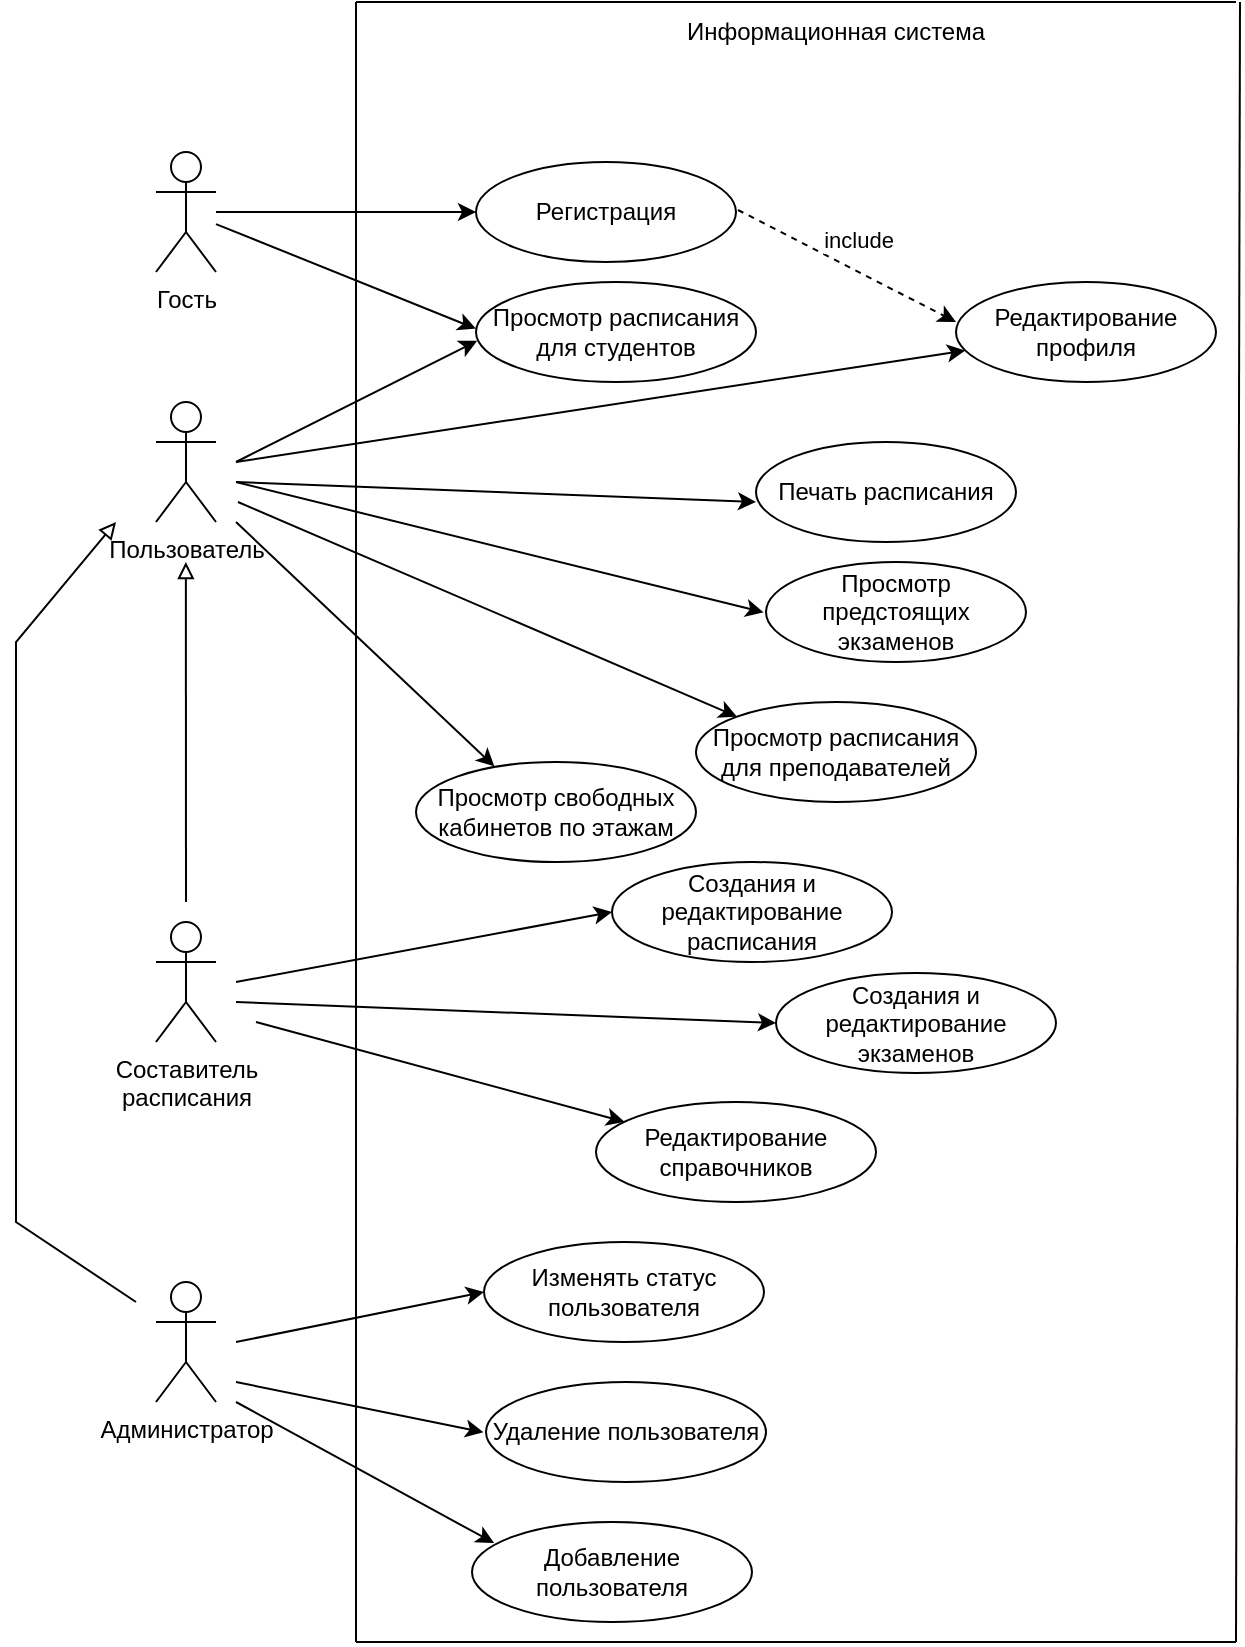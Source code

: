 <mxfile version="21.2.1" type="device">
  <diagram name="Страница 1" id="lszMw4IMi2-HAJDfdfZ7">
    <mxGraphModel dx="-459" dy="1805" grid="1" gridSize="10" guides="1" tooltips="1" connect="1" arrows="1" fold="1" page="1" pageScale="1" pageWidth="827" pageHeight="1169" math="0" shadow="0">
      <root>
        <mxCell id="0" />
        <mxCell id="1" parent="0" />
        <mxCell id="Vuedsg6ZILHKNDMDuiHz-1" value="Пользователь" style="shape=umlActor;verticalLabelPosition=bottom;verticalAlign=top;html=1;outlineConnect=0;strokeWidth=1;" parent="1" vertex="1">
          <mxGeometry x="1770" y="-870" width="30" height="60" as="geometry" />
        </mxCell>
        <mxCell id="-RtSNlsoVCivCNEhKEyF-11" value="Гость" style="shape=umlActor;verticalLabelPosition=bottom;verticalAlign=top;html=1;outlineConnect=0;strokeWidth=1;" parent="1" vertex="1">
          <mxGeometry x="1770" y="-995" width="30" height="60" as="geometry" />
        </mxCell>
        <mxCell id="-RtSNlsoVCivCNEhKEyF-13" value="" style="endArrow=none;html=1;rounded=0;" parent="1" edge="1">
          <mxGeometry width="50" height="50" relative="1" as="geometry">
            <mxPoint x="1870" y="-250" as="sourcePoint" />
            <mxPoint x="1870" y="-1070" as="targetPoint" />
          </mxGeometry>
        </mxCell>
        <mxCell id="-RtSNlsoVCivCNEhKEyF-14" value="" style="endArrow=none;html=1;rounded=0;" parent="1" edge="1">
          <mxGeometry width="50" height="50" relative="1" as="geometry">
            <mxPoint x="2310" y="-250" as="sourcePoint" />
            <mxPoint x="2312" y="-1070" as="targetPoint" />
          </mxGeometry>
        </mxCell>
        <mxCell id="-RtSNlsoVCivCNEhKEyF-15" value="" style="endArrow=none;html=1;rounded=0;" parent="1" edge="1">
          <mxGeometry width="50" height="50" relative="1" as="geometry">
            <mxPoint x="2310" y="-250" as="sourcePoint" />
            <mxPoint x="1870" y="-250" as="targetPoint" />
          </mxGeometry>
        </mxCell>
        <mxCell id="-RtSNlsoVCivCNEhKEyF-16" value="" style="endArrow=none;html=1;rounded=0;" parent="1" edge="1">
          <mxGeometry width="50" height="50" relative="1" as="geometry">
            <mxPoint x="2310" y="-1070" as="sourcePoint" />
            <mxPoint x="1870" y="-1070" as="targetPoint" />
          </mxGeometry>
        </mxCell>
        <mxCell id="-RtSNlsoVCivCNEhKEyF-17" value="Регистрация" style="ellipse;whiteSpace=wrap;html=1;strokeWidth=1;" parent="1" vertex="1">
          <mxGeometry x="1930" y="-990" width="130" height="50" as="geometry" />
        </mxCell>
        <mxCell id="-RtSNlsoVCivCNEhKEyF-18" value="Информационная система" style="text;strokeColor=none;align=center;fillColor=none;html=1;verticalAlign=middle;whiteSpace=wrap;rounded=0;" parent="1" vertex="1">
          <mxGeometry x="2030" y="-1070" width="160" height="30" as="geometry" />
        </mxCell>
        <mxCell id="-RtSNlsoVCivCNEhKEyF-19" value="Составитель&lt;br style=&quot;--tw-border-spacing-x: 0; --tw-border-spacing-y: 0; --tw-translate-x: 0; --tw-translate-y: 0; --tw-rotate: 0; --tw-skew-x: 0; --tw-skew-y: 0; --tw-scale-x: 1; --tw-scale-y: 1; --tw-pan-x: ; --tw-pan-y: ; --tw-pinch-zoom: ; --tw-scroll-snap-strictness: proximity; --tw-ordinal: ; --tw-slashed-zero: ; --tw-numeric-figure: ; --tw-numeric-spacing: ; --tw-numeric-fraction: ; --tw-ring-inset: ; --tw-ring-offset-width: 0px; --tw-ring-offset-color: #fff; --tw-ring-color: rgb(59 130 246 / 0.5); --tw-ring-offset-shadow: 0 0 #0000; --tw-ring-shadow: 0 0 #0000; --tw-shadow: 0 0 #0000; --tw-shadow-colored: 0 0 #0000; --tw-blur: ; --tw-brightness: ; --tw-contrast: ; --tw-grayscale: ; --tw-hue-rotate: ; --tw-invert: ; --tw-saturate: ; --tw-sepia: ; --tw-drop-shadow: ; --tw-backdrop-blur: ; --tw-backdrop-brightness: ; --tw-backdrop-contrast: ; --tw-backdrop-grayscale: ; --tw-backdrop-hue-rotate: ; --tw-backdrop-invert: ; --tw-backdrop-opacity: ; --tw-backdrop-saturate: ; --tw-backdrop-sepia: ; border-color: var(--border-color);&quot;&gt;расписания" style="shape=umlActor;verticalLabelPosition=bottom;verticalAlign=top;html=1;outlineConnect=0;strokeWidth=1;" parent="1" vertex="1">
          <mxGeometry x="1770" y="-610" width="30" height="60" as="geometry" />
        </mxCell>
        <mxCell id="-RtSNlsoVCivCNEhKEyF-20" value="" style="endArrow=classic;html=1;rounded=0;dashed=1;exitX=1;exitY=0.6;exitDx=0;exitDy=0;exitPerimeter=0;entryX=0;entryY=0.4;entryDx=0;entryDy=0;entryPerimeter=0;" parent="1" target="-RtSNlsoVCivCNEhKEyF-21" edge="1">
          <mxGeometry width="50" height="50" relative="1" as="geometry">
            <mxPoint x="2061" y="-966" as="sourcePoint" />
            <mxPoint x="2151" y="-966" as="targetPoint" />
          </mxGeometry>
        </mxCell>
        <mxCell id="-RtSNlsoVCivCNEhKEyF-22" value="include" style="edgeLabel;html=1;align=center;verticalAlign=middle;resizable=0;points=[];" parent="-RtSNlsoVCivCNEhKEyF-20" vertex="1" connectable="0">
          <mxGeometry x="-0.163" y="-1" relative="1" as="geometry">
            <mxPoint x="14" y="-10" as="offset" />
          </mxGeometry>
        </mxCell>
        <mxCell id="-RtSNlsoVCivCNEhKEyF-21" value="Редактирование профиля" style="ellipse;whiteSpace=wrap;html=1;strokeWidth=1;" parent="1" vertex="1">
          <mxGeometry x="2170" y="-930" width="130" height="50" as="geometry" />
        </mxCell>
        <mxCell id="-RtSNlsoVCivCNEhKEyF-23" value="" style="endArrow=classic;html=1;rounded=0;entryX=0;entryY=0.5;entryDx=0;entryDy=0;" parent="1" source="-RtSNlsoVCivCNEhKEyF-11" target="-RtSNlsoVCivCNEhKEyF-17" edge="1">
          <mxGeometry width="50" height="50" relative="1" as="geometry">
            <mxPoint x="1940" y="-910" as="sourcePoint" />
            <mxPoint x="1990" y="-960" as="targetPoint" />
          </mxGeometry>
        </mxCell>
        <mxCell id="-RtSNlsoVCivCNEhKEyF-24" value="" style="endArrow=classic;html=1;rounded=0;" parent="1" target="-RtSNlsoVCivCNEhKEyF-21" edge="1">
          <mxGeometry width="50" height="50" relative="1" as="geometry">
            <mxPoint x="1810" y="-840" as="sourcePoint" />
            <mxPoint x="1940" y="-955" as="targetPoint" />
          </mxGeometry>
        </mxCell>
        <mxCell id="-RtSNlsoVCivCNEhKEyF-25" value="" style="endArrow=block;html=1;rounded=0;endFill=0;" parent="1" edge="1">
          <mxGeometry width="50" height="50" relative="1" as="geometry">
            <mxPoint x="1785" y="-620" as="sourcePoint" />
            <mxPoint x="1784.93" y="-790" as="targetPoint" />
          </mxGeometry>
        </mxCell>
        <mxCell id="-RtSNlsoVCivCNEhKEyF-28" value="Печать расписания" style="ellipse;whiteSpace=wrap;html=1;strokeWidth=1;" parent="1" vertex="1">
          <mxGeometry x="2070" y="-850" width="130" height="50" as="geometry" />
        </mxCell>
        <mxCell id="-RtSNlsoVCivCNEhKEyF-29" value="" style="endArrow=classic;html=1;rounded=0;entryX=0;entryY=0.6;entryDx=0;entryDy=0;entryPerimeter=0;" parent="1" target="-RtSNlsoVCivCNEhKEyF-28" edge="1">
          <mxGeometry width="50" height="50" relative="1" as="geometry">
            <mxPoint x="1810" y="-830" as="sourcePoint" />
            <mxPoint x="1940" y="-765" as="targetPoint" />
          </mxGeometry>
        </mxCell>
        <mxCell id="-RtSNlsoVCivCNEhKEyF-30" value="Просмотр предстоящих экзаменов" style="ellipse;whiteSpace=wrap;html=1;strokeWidth=1;" parent="1" vertex="1">
          <mxGeometry x="2075" y="-790" width="130" height="50" as="geometry" />
        </mxCell>
        <mxCell id="-RtSNlsoVCivCNEhKEyF-31" value="" style="endArrow=classic;html=1;rounded=0;entryX=-0.009;entryY=0.504;entryDx=0;entryDy=0;entryPerimeter=0;" parent="1" target="-RtSNlsoVCivCNEhKEyF-30" edge="1">
          <mxGeometry width="50" height="50" relative="1" as="geometry">
            <mxPoint x="1810" y="-830" as="sourcePoint" />
            <mxPoint x="1940" y="-770" as="targetPoint" />
          </mxGeometry>
        </mxCell>
        <mxCell id="-RtSNlsoVCivCNEhKEyF-35" value="Создания и редактирование расписания" style="ellipse;whiteSpace=wrap;html=1;strokeWidth=1;" parent="1" vertex="1">
          <mxGeometry x="1998" y="-640" width="140" height="50" as="geometry" />
        </mxCell>
        <mxCell id="-RtSNlsoVCivCNEhKEyF-36" value="" style="endArrow=classic;html=1;rounded=0;entryX=0;entryY=0.5;entryDx=0;entryDy=0;" parent="1" target="-RtSNlsoVCivCNEhKEyF-35" edge="1">
          <mxGeometry width="50" height="50" relative="1" as="geometry">
            <mxPoint x="1810" y="-580" as="sourcePoint" />
            <mxPoint x="1990" y="-590" as="targetPoint" />
          </mxGeometry>
        </mxCell>
        <mxCell id="-RtSNlsoVCivCNEhKEyF-39" value="Просмотр расписания для студентов" style="ellipse;whiteSpace=wrap;html=1;strokeWidth=1;" parent="1" vertex="1">
          <mxGeometry x="1930" y="-930" width="140" height="50" as="geometry" />
        </mxCell>
        <mxCell id="-RtSNlsoVCivCNEhKEyF-40" value="" style="endArrow=classic;html=1;rounded=0;entryX=0.004;entryY=0.588;entryDx=0;entryDy=0;entryPerimeter=0;" parent="1" target="-RtSNlsoVCivCNEhKEyF-39" edge="1">
          <mxGeometry width="50" height="50" relative="1" as="geometry">
            <mxPoint x="1810" y="-840" as="sourcePoint" />
            <mxPoint x="1990" y="-780" as="targetPoint" />
          </mxGeometry>
        </mxCell>
        <mxCell id="-RtSNlsoVCivCNEhKEyF-43" value="Просмотр расписания для преподавателей" style="ellipse;whiteSpace=wrap;html=1;strokeWidth=1;" parent="1" vertex="1">
          <mxGeometry x="2040" y="-720" width="140" height="50" as="geometry" />
        </mxCell>
        <mxCell id="-RtSNlsoVCivCNEhKEyF-45" value="Создания и редактирование экзаменов" style="ellipse;whiteSpace=wrap;html=1;strokeWidth=1;" parent="1" vertex="1">
          <mxGeometry x="2080" y="-584.5" width="140" height="50" as="geometry" />
        </mxCell>
        <mxCell id="-RtSNlsoVCivCNEhKEyF-46" value="" style="endArrow=classic;html=1;rounded=0;entryX=0;entryY=0.5;entryDx=0;entryDy=0;" parent="1" target="-RtSNlsoVCivCNEhKEyF-45" edge="1">
          <mxGeometry width="50" height="50" relative="1" as="geometry">
            <mxPoint x="1810" y="-570" as="sourcePoint" />
            <mxPoint x="1990" y="-570" as="targetPoint" />
          </mxGeometry>
        </mxCell>
        <mxCell id="-RtSNlsoVCivCNEhKEyF-50" value="Администратор" style="shape=umlActor;verticalLabelPosition=bottom;verticalAlign=top;html=1;outlineConnect=0;strokeWidth=1;" parent="1" vertex="1">
          <mxGeometry x="1770" y="-430" width="30" height="60" as="geometry" />
        </mxCell>
        <mxCell id="-RtSNlsoVCivCNEhKEyF-52" value="" style="endArrow=classic;html=1;rounded=0;entryX=0;entryY=0.5;entryDx=0;entryDy=0;" parent="1" target="-RtSNlsoVCivCNEhKEyF-53" edge="1">
          <mxGeometry width="50" height="50" relative="1" as="geometry">
            <mxPoint x="1810" y="-400" as="sourcePoint" />
            <mxPoint x="1980" y="-533" as="targetPoint" />
          </mxGeometry>
        </mxCell>
        <mxCell id="-RtSNlsoVCivCNEhKEyF-53" value="Изменять статус пользователя" style="ellipse;whiteSpace=wrap;html=1;strokeWidth=1;" parent="1" vertex="1">
          <mxGeometry x="1934" y="-450" width="140" height="50" as="geometry" />
        </mxCell>
        <mxCell id="-RtSNlsoVCivCNEhKEyF-54" value="Удаление пользователя" style="ellipse;whiteSpace=wrap;html=1;strokeWidth=1;" parent="1" vertex="1">
          <mxGeometry x="1935" y="-380" width="140" height="50" as="geometry" />
        </mxCell>
        <mxCell id="-RtSNlsoVCivCNEhKEyF-55" value="" style="endArrow=classic;html=1;rounded=0;entryX=-0.009;entryY=0.502;entryDx=0;entryDy=0;entryPerimeter=0;" parent="1" target="-RtSNlsoVCivCNEhKEyF-54" edge="1">
          <mxGeometry width="50" height="50" relative="1" as="geometry">
            <mxPoint x="1810" y="-380" as="sourcePoint" />
            <mxPoint x="1990" y="-565" as="targetPoint" />
          </mxGeometry>
        </mxCell>
        <mxCell id="-RtSNlsoVCivCNEhKEyF-59" value="" style="endArrow=classic;html=1;rounded=0;entryX=0;entryY=0.467;entryDx=0;entryDy=0;entryPerimeter=0;" parent="1" source="-RtSNlsoVCivCNEhKEyF-11" target="-RtSNlsoVCivCNEhKEyF-39" edge="1">
          <mxGeometry width="50" height="50" relative="1" as="geometry">
            <mxPoint x="1810" y="-955" as="sourcePoint" />
            <mxPoint x="1940" y="-955" as="targetPoint" />
          </mxGeometry>
        </mxCell>
        <mxCell id="-RtSNlsoVCivCNEhKEyF-62" value="Просмотр свободных кабинетов по этажам" style="ellipse;whiteSpace=wrap;html=1;strokeWidth=1;" parent="1" vertex="1">
          <mxGeometry x="1900" y="-690" width="140" height="50" as="geometry" />
        </mxCell>
        <mxCell id="-RtSNlsoVCivCNEhKEyF-65" value="" style="endArrow=block;html=1;rounded=0;endFill=0;" parent="1" edge="1">
          <mxGeometry width="50" height="50" relative="1" as="geometry">
            <mxPoint x="1760" y="-420" as="sourcePoint" />
            <mxPoint x="1750" y="-810" as="targetPoint" />
            <Array as="points">
              <mxPoint x="1700" y="-460" />
              <mxPoint x="1700" y="-750" />
            </Array>
          </mxGeometry>
        </mxCell>
        <mxCell id="4ZeezBxZb-B4B--4wJGV-2" value="" style="endArrow=classic;html=1;rounded=0;entryX=0;entryY=0;entryDx=0;entryDy=0;" parent="1" target="-RtSNlsoVCivCNEhKEyF-43" edge="1">
          <mxGeometry width="50" height="50" relative="1" as="geometry">
            <mxPoint x="1811" y="-820" as="sourcePoint" />
            <mxPoint x="2075" y="-755" as="targetPoint" />
          </mxGeometry>
        </mxCell>
        <mxCell id="4ZeezBxZb-B4B--4wJGV-3" value="" style="endArrow=classic;html=1;rounded=0;entryX=0.28;entryY=0.044;entryDx=0;entryDy=0;entryPerimeter=0;" parent="1" target="-RtSNlsoVCivCNEhKEyF-62" edge="1">
          <mxGeometry width="50" height="50" relative="1" as="geometry">
            <mxPoint x="1810" y="-810" as="sourcePoint" />
            <mxPoint x="2060" y="-703" as="targetPoint" />
          </mxGeometry>
        </mxCell>
        <mxCell id="4ZeezBxZb-B4B--4wJGV-4" value="Добавление пользователя" style="ellipse;whiteSpace=wrap;html=1;strokeWidth=1;" parent="1" vertex="1">
          <mxGeometry x="1928" y="-310" width="140" height="50" as="geometry" />
        </mxCell>
        <mxCell id="4ZeezBxZb-B4B--4wJGV-5" value="" style="endArrow=classic;html=1;rounded=0;entryX=0.079;entryY=0.211;entryDx=0;entryDy=0;entryPerimeter=0;" parent="1" target="4ZeezBxZb-B4B--4wJGV-4" edge="1">
          <mxGeometry width="50" height="50" relative="1" as="geometry">
            <mxPoint x="1810" y="-370" as="sourcePoint" />
            <mxPoint x="1944" y="-345" as="targetPoint" />
          </mxGeometry>
        </mxCell>
        <mxCell id="hnJY4RbMuxJSOhY2AzBF-1" value="Редактирование справочников" style="ellipse;whiteSpace=wrap;html=1;strokeWidth=1;" vertex="1" parent="1">
          <mxGeometry x="1990" y="-520" width="140" height="50" as="geometry" />
        </mxCell>
        <mxCell id="hnJY4RbMuxJSOhY2AzBF-2" value="" style="endArrow=classic;html=1;rounded=0;" edge="1" parent="1" target="hnJY4RbMuxJSOhY2AzBF-1">
          <mxGeometry width="50" height="50" relative="1" as="geometry">
            <mxPoint x="1820" y="-560" as="sourcePoint" />
            <mxPoint x="2130" y="-555" as="targetPoint" />
          </mxGeometry>
        </mxCell>
      </root>
    </mxGraphModel>
  </diagram>
</mxfile>
